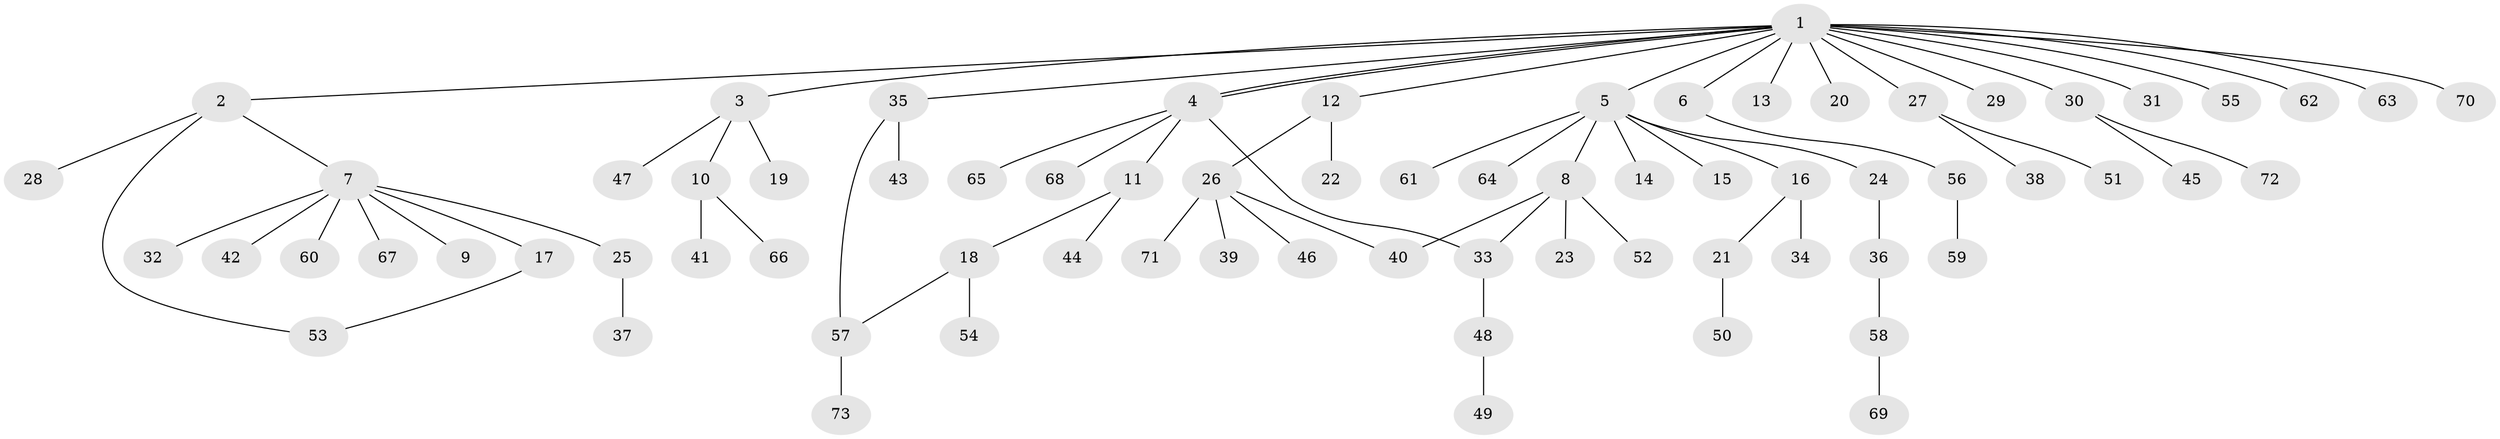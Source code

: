 // Generated by graph-tools (version 1.1) at 2025/14/03/09/25 04:14:28]
// undirected, 73 vertices, 77 edges
graph export_dot {
graph [start="1"]
  node [color=gray90,style=filled];
  1;
  2;
  3;
  4;
  5;
  6;
  7;
  8;
  9;
  10;
  11;
  12;
  13;
  14;
  15;
  16;
  17;
  18;
  19;
  20;
  21;
  22;
  23;
  24;
  25;
  26;
  27;
  28;
  29;
  30;
  31;
  32;
  33;
  34;
  35;
  36;
  37;
  38;
  39;
  40;
  41;
  42;
  43;
  44;
  45;
  46;
  47;
  48;
  49;
  50;
  51;
  52;
  53;
  54;
  55;
  56;
  57;
  58;
  59;
  60;
  61;
  62;
  63;
  64;
  65;
  66;
  67;
  68;
  69;
  70;
  71;
  72;
  73;
  1 -- 2;
  1 -- 3;
  1 -- 4;
  1 -- 4;
  1 -- 5;
  1 -- 6;
  1 -- 12;
  1 -- 13;
  1 -- 20;
  1 -- 27;
  1 -- 29;
  1 -- 30;
  1 -- 31;
  1 -- 35;
  1 -- 55;
  1 -- 62;
  1 -- 63;
  1 -- 70;
  2 -- 7;
  2 -- 28;
  2 -- 53;
  3 -- 10;
  3 -- 19;
  3 -- 47;
  4 -- 11;
  4 -- 33;
  4 -- 65;
  4 -- 68;
  5 -- 8;
  5 -- 14;
  5 -- 15;
  5 -- 16;
  5 -- 24;
  5 -- 61;
  5 -- 64;
  6 -- 56;
  7 -- 9;
  7 -- 17;
  7 -- 25;
  7 -- 32;
  7 -- 42;
  7 -- 60;
  7 -- 67;
  8 -- 23;
  8 -- 33;
  8 -- 40;
  8 -- 52;
  10 -- 41;
  10 -- 66;
  11 -- 18;
  11 -- 44;
  12 -- 22;
  12 -- 26;
  16 -- 21;
  16 -- 34;
  17 -- 53;
  18 -- 54;
  18 -- 57;
  21 -- 50;
  24 -- 36;
  25 -- 37;
  26 -- 39;
  26 -- 40;
  26 -- 46;
  26 -- 71;
  27 -- 38;
  27 -- 51;
  30 -- 45;
  30 -- 72;
  33 -- 48;
  35 -- 43;
  35 -- 57;
  36 -- 58;
  48 -- 49;
  56 -- 59;
  57 -- 73;
  58 -- 69;
}
